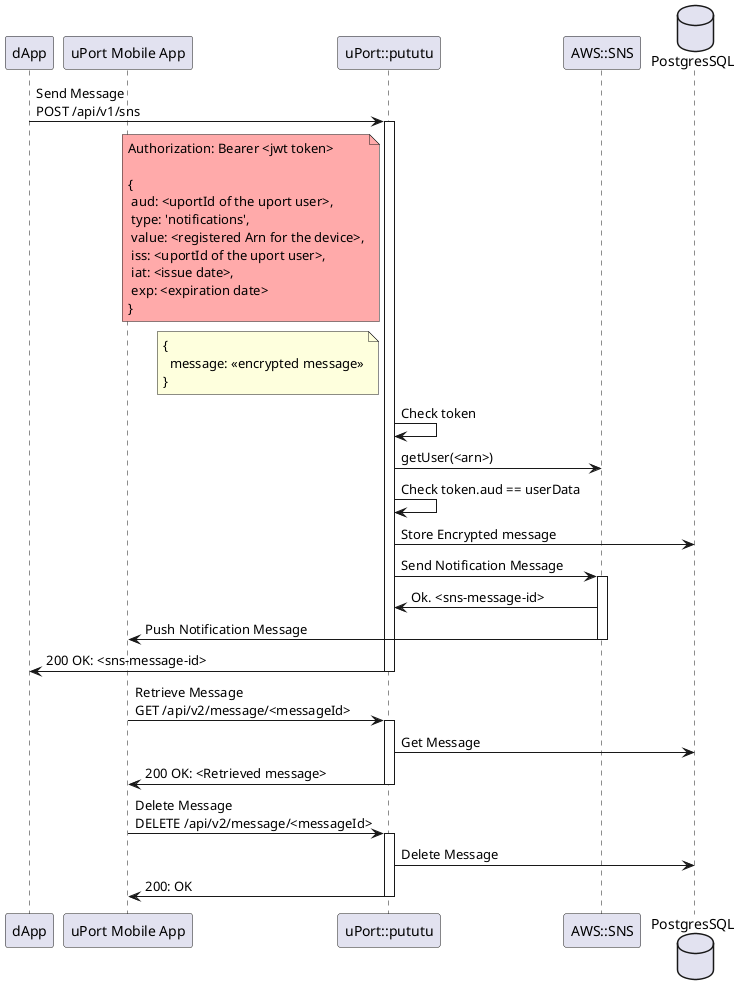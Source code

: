 @startuml
participant "dApp" as dApp
participant "uPort Mobile App" as uPort
participant "uPort::pututu" as pututu
participant "AWS::SNS" as sns
database "PostgresSQL" as db


dApp -> pututu: Send Message\nPOST /api/v1/sns
note left of pututu #FFAAAA
Authorization: Bearer <jwt token>

{
 aud: <uportId of the uport user>,
 type: 'notifications',
 value: <registered Arn for the device>,
 iss: <uportId of the uport user>,
 iat: <issue date>,
 exp: <expiration date>
}
end note
note left of pututu
{
  message: <<encrypted message>>
}
end note
activate pututu


pututu -> pututu: Check token
pututu -> sns: getUser(<arn>)
pututu -> pututu: Check token.aud == userData

pututu -> db: Store Encrypted message

pututu -> sns: Send Notification Message
activate sns
sns -> pututu: Ok. <sns-message-id>
sns -> uPort: Push Notification Message
deactivate sns

dApp <- pututu: 200 OK: <sns-message-id>
deactivate pututu


uPort -> pututu: Retrieve Message\nGET /api/v2/message/<messageId>
activate pututu
pututu -> db: Get Message
pututu -> uPort: 200 OK: <Retrieved message>
deactivate pututu


uPort -> pututu: Delete Message\nDELETE /api/v2/message/<messageId>
activate pututu
pututu -> db: Delete Message
pututu -> uPort: 200: OK
deactivate pututu

@enduml
